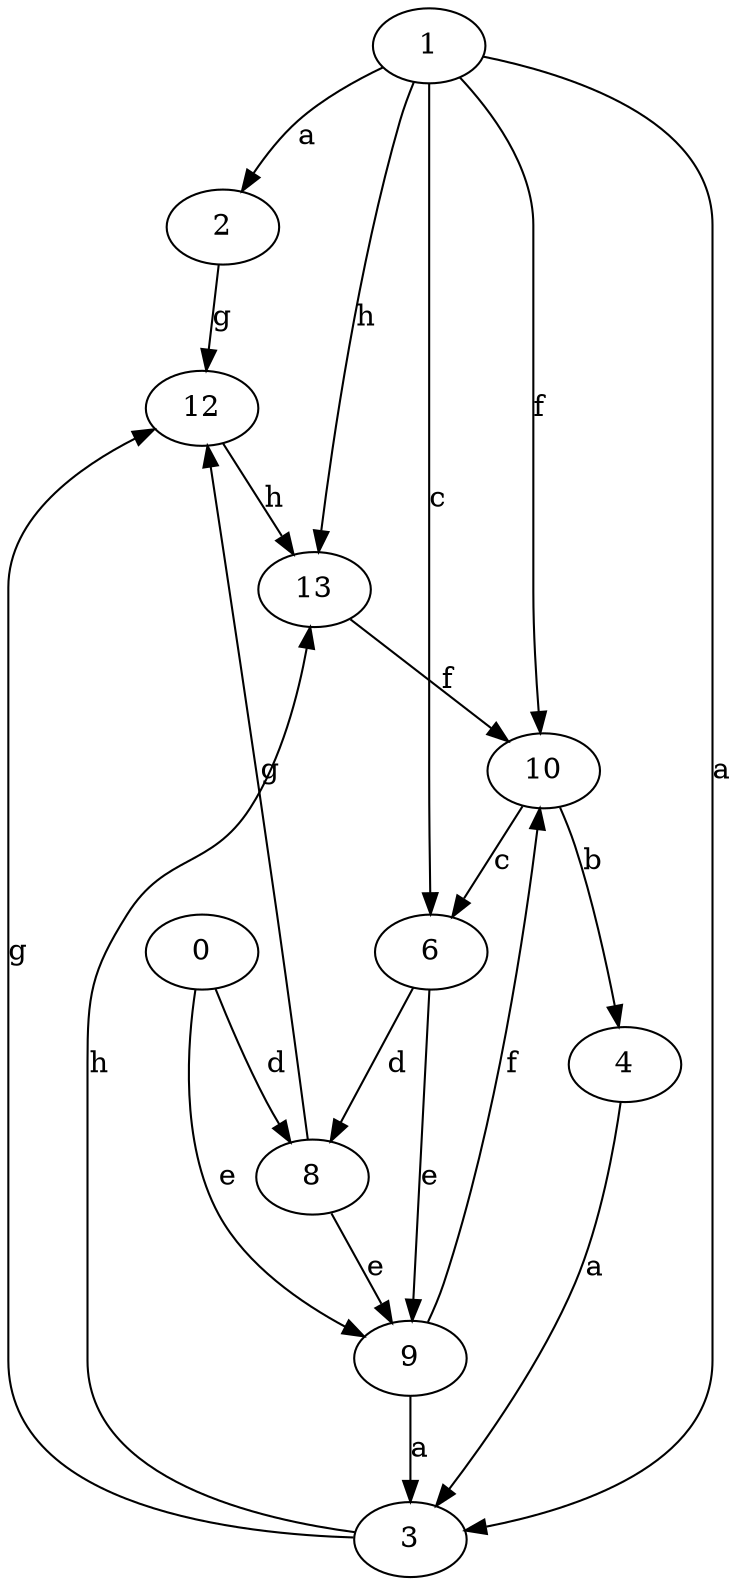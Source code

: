 strict digraph  {
2;
3;
4;
6;
0;
8;
9;
10;
1;
12;
13;
2 -> 12  [label=g];
3 -> 12  [label=g];
3 -> 13  [label=h];
4 -> 3  [label=a];
6 -> 8  [label=d];
6 -> 9  [label=e];
0 -> 8  [label=d];
0 -> 9  [label=e];
8 -> 9  [label=e];
8 -> 12  [label=g];
9 -> 3  [label=a];
9 -> 10  [label=f];
10 -> 4  [label=b];
10 -> 6  [label=c];
1 -> 2  [label=a];
1 -> 3  [label=a];
1 -> 6  [label=c];
1 -> 10  [label=f];
1 -> 13  [label=h];
12 -> 13  [label=h];
13 -> 10  [label=f];
}
